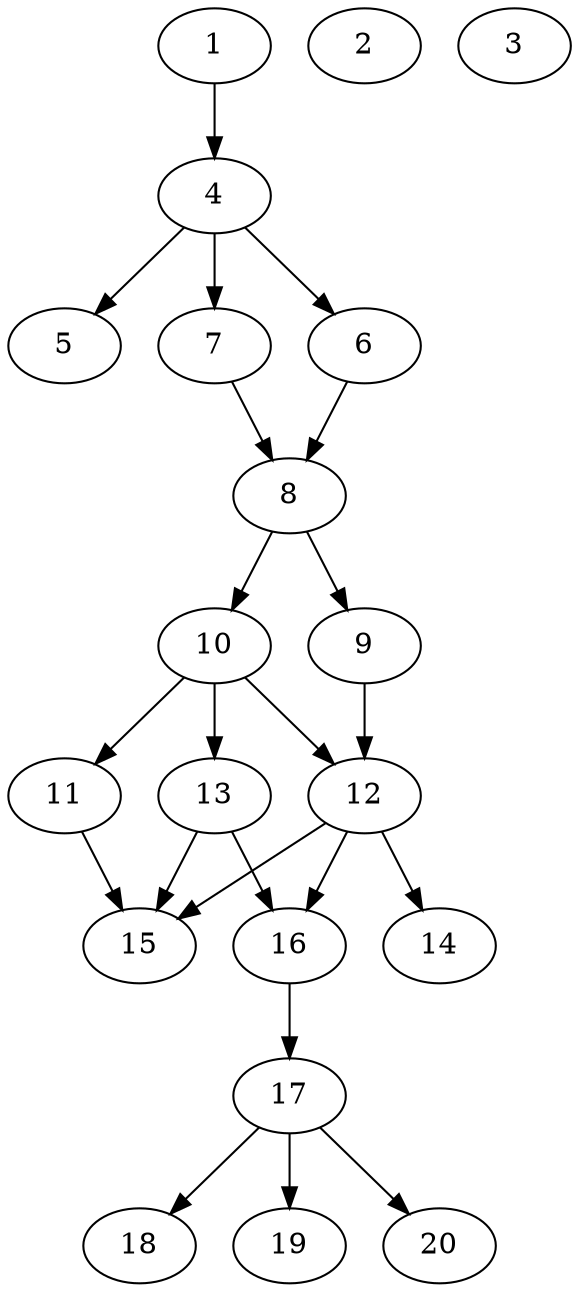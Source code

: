 // DAG automatically generated by daggen at Sat Jul 27 15:36:23 2019
// ./daggen --dot -n 20 --ccr 0.5 --fat 0.4 --regular 0.5 --density 0.7 --mindata 5242880 --maxdata 52428800 
digraph G {
  1 [size="26869760", alpha="0.12", expect_size="13434880"] 
  1 -> 4 [size ="13434880"]
  2 [size="35108864", alpha="0.11", expect_size="17554432"] 
  3 [size="89634816", alpha="0.01", expect_size="44817408"] 
  4 [size="34639872", alpha="0.13", expect_size="17319936"] 
  4 -> 5 [size ="17319936"]
  4 -> 6 [size ="17319936"]
  4 -> 7 [size ="17319936"]
  5 [size="22876160", alpha="0.11", expect_size="11438080"] 
  6 [size="68921344", alpha="0.16", expect_size="34460672"] 
  6 -> 8 [size ="34460672"]
  7 [size="69990400", alpha="0.18", expect_size="34995200"] 
  7 -> 8 [size ="34995200"]
  8 [size="87683072", alpha="0.00", expect_size="43841536"] 
  8 -> 9 [size ="43841536"]
  8 -> 10 [size ="43841536"]
  9 [size="68800512", alpha="0.09", expect_size="34400256"] 
  9 -> 12 [size ="34400256"]
  10 [size="27152384", alpha="0.09", expect_size="13576192"] 
  10 -> 11 [size ="13576192"]
  10 -> 12 [size ="13576192"]
  10 -> 13 [size ="13576192"]
  11 [size="86085632", alpha="0.11", expect_size="43042816"] 
  11 -> 15 [size ="43042816"]
  12 [size="48775168", alpha="0.01", expect_size="24387584"] 
  12 -> 14 [size ="24387584"]
  12 -> 15 [size ="24387584"]
  12 -> 16 [size ="24387584"]
  13 [size="102195200", alpha="0.18", expect_size="51097600"] 
  13 -> 15 [size ="51097600"]
  13 -> 16 [size ="51097600"]
  14 [size="11900928", alpha="0.08", expect_size="5950464"] 
  15 [size="74930176", alpha="0.17", expect_size="37465088"] 
  16 [size="30793728", alpha="0.10", expect_size="15396864"] 
  16 -> 17 [size ="15396864"]
  17 [size="13094912", alpha="0.15", expect_size="6547456"] 
  17 -> 18 [size ="6547456"]
  17 -> 19 [size ="6547456"]
  17 -> 20 [size ="6547456"]
  18 [size="95799296", alpha="0.15", expect_size="47899648"] 
  19 [size="95862784", alpha="0.15", expect_size="47931392"] 
  20 [size="42252288", alpha="0.12", expect_size="21126144"] 
}
